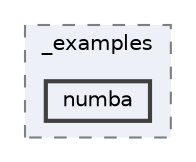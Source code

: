 digraph "/home/jam/Research/IRES-2025/dev/src/llm-scripts/testing/hypothesis-testing/hyp-env/lib/python3.12/site-packages/numpy/random/_examples/numba"
{
 // LATEX_PDF_SIZE
  bgcolor="transparent";
  edge [fontname=Helvetica,fontsize=10,labelfontname=Helvetica,labelfontsize=10];
  node [fontname=Helvetica,fontsize=10,shape=box,height=0.2,width=0.4];
  compound=true
  subgraph clusterdir_2bd5a21725b35bda955ddd4e3deb7c2b {
    graph [ bgcolor="#edf0f7", pencolor="grey50", label="_examples", fontname=Helvetica,fontsize=10 style="filled,dashed", URL="dir_2bd5a21725b35bda955ddd4e3deb7c2b.html",tooltip=""]
  dir_e7d0bb9141a413237213c3109dee8e98 [label="numba", fillcolor="#edf0f7", color="grey25", style="filled,bold", URL="dir_e7d0bb9141a413237213c3109dee8e98.html",tooltip=""];
  }
}
